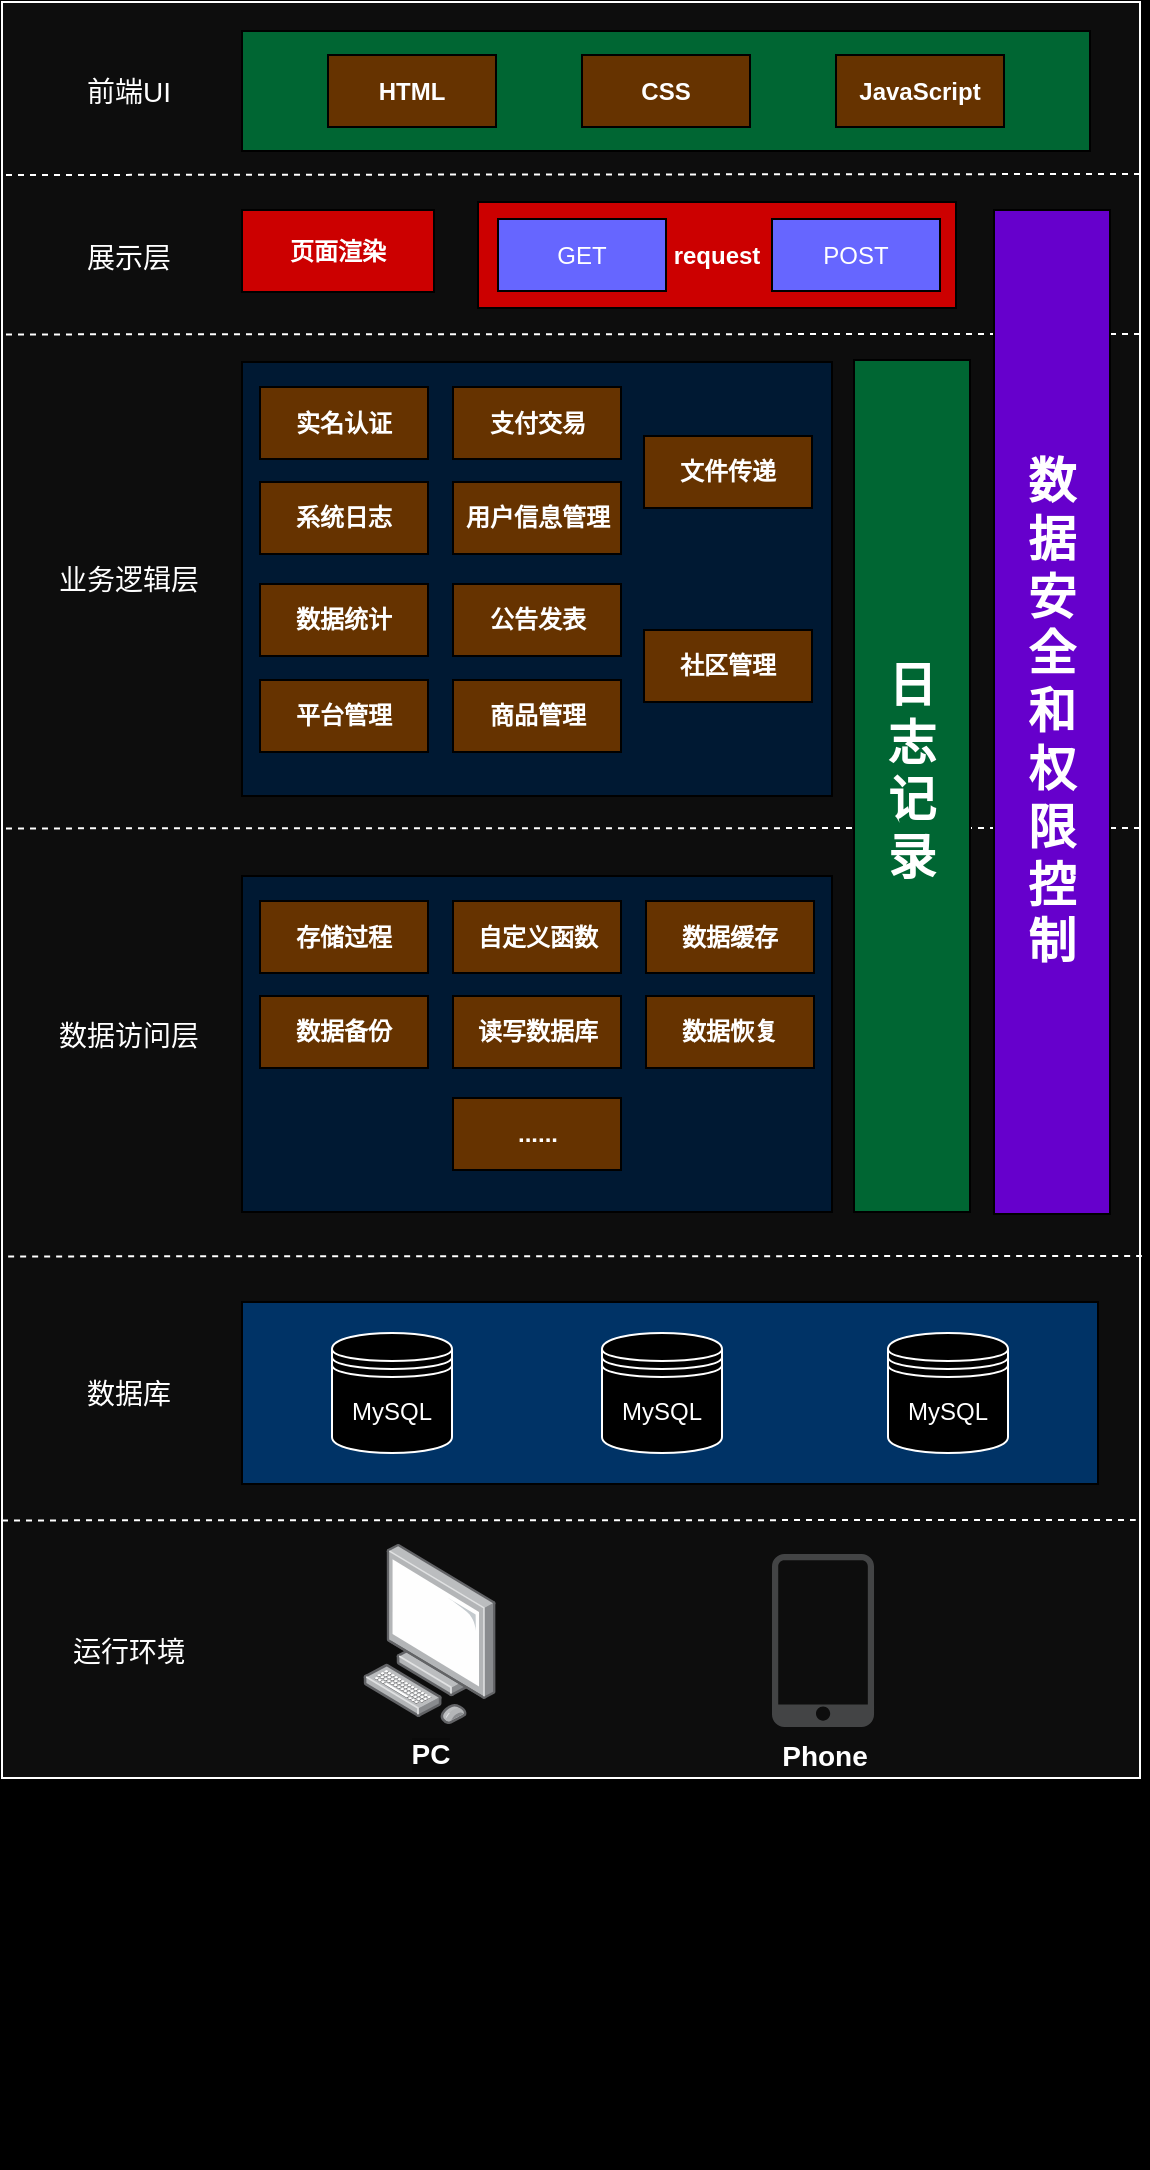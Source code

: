 <mxfile version="25.0.3">
  <diagram name="第 1 页" id="CheH9E8zUCwxqFKvRqXZ">
    <mxGraphModel dx="1427" dy="1304" grid="0" gridSize="10" guides="1" tooltips="1" connect="1" arrows="1" fold="1" page="0" pageScale="1" pageWidth="827" pageHeight="1169" background="#000000" math="0" shadow="0">
      <root>
        <mxCell id="0" />
        <mxCell id="1" parent="0" />
        <mxCell id="E_07Jg-ADx8JuT9kjUOj-2" value="" style="rounded=0;whiteSpace=wrap;html=1;fillColor=#0D0D0D;strokeColor=#FFFFFF;" parent="1" vertex="1">
          <mxGeometry x="144" y="-42" width="569" height="888" as="geometry" />
        </mxCell>
        <mxCell id="E_07Jg-ADx8JuT9kjUOj-3" value="" style="endArrow=none;dashed=1;html=1;rounded=0;exitX=0.001;exitY=0.152;exitDx=0;exitDy=0;exitPerimeter=0;strokeColor=#FFFFFF;" parent="1" edge="1">
          <mxGeometry width="50" height="50" relative="1" as="geometry">
            <mxPoint x="145.999" y="44.488" as="sourcePoint" />
            <mxPoint x="715.43" y="44" as="targetPoint" />
            <Array as="points" />
          </mxGeometry>
        </mxCell>
        <mxCell id="E_07Jg-ADx8JuT9kjUOj-5" value="" style="endArrow=none;dashed=1;html=1;rounded=0;exitX=0.002;exitY=0.3;exitDx=0;exitDy=0;exitPerimeter=0;strokeColor=#FFFFFF;" parent="1" edge="1">
          <mxGeometry width="50" height="50" relative="1" as="geometry">
            <mxPoint x="145.998" y="124.2" as="sourcePoint" />
            <mxPoint x="712.86" y="124" as="targetPoint" />
          </mxGeometry>
        </mxCell>
        <mxCell id="E_07Jg-ADx8JuT9kjUOj-8" value="前端UI" style="text;html=1;align=center;verticalAlign=middle;resizable=0;points=[];autosize=1;strokeColor=none;fillColor=none;fontColor=#FFFFFF;fontSize=14;" parent="1" vertex="1">
          <mxGeometry x="177" y="-12" width="60" height="29" as="geometry" />
        </mxCell>
        <mxCell id="E_07Jg-ADx8JuT9kjUOj-9" value="" style="rounded=0;whiteSpace=wrap;html=1;fillColor=#006633;" parent="1" vertex="1">
          <mxGeometry x="264" y="-27.5" width="424" height="60" as="geometry" />
        </mxCell>
        <mxCell id="E_07Jg-ADx8JuT9kjUOj-10" value="&lt;font color=&quot;#ffffff&quot;&gt;HTML&lt;/font&gt;" style="rounded=0;whiteSpace=wrap;html=1;fillStyle=auto;fillColor=#663300;fontStyle=1" parent="1" vertex="1">
          <mxGeometry x="307" y="-15.5" width="84" height="36" as="geometry" />
        </mxCell>
        <mxCell id="KxqHd2asEXf90MhezM4M-1" value="&lt;font color=&quot;#ffffff&quot;&gt;CSS&lt;span style=&quot;font-family: monospace; font-size: 0px; text-align: start; text-wrap-mode: nowrap;&quot;&gt;%3CmxGraphModel%3E%3Croot%3E%3CmxCell%20id%3D%220%22%2F%3E%3CmxCell%20id%3D%221%22%20parent%3D%220%22%2F%3E%3CmxCell%20id%3D%222%22%20value%3D%22HTML%22%20style%3D%22rounded%3D0%3BwhiteSpace%3Dwrap%3Bhtml%3D1%3BfillStyle%3Dauto%3BfillColor%3D%23663300%3B%22%20vertex%3D%221%22%20parent%3D%221%22%3E%3CmxGeometry%20x%3D%22300%22%20y%3D%22-15.5%22%20width%3D%2284%22%20height%3D%2236%22%20as%3D%22geometry%22%2F%3E%3C%2FmxCell%3E%3C%2Froot%3E%3C%2FmxGraphModel%3E&lt;/span&gt;&lt;/font&gt;" style="rounded=0;whiteSpace=wrap;html=1;fillStyle=auto;fillColor=#663300;fontStyle=1" vertex="1" parent="1">
          <mxGeometry x="434" y="-15.5" width="84" height="36" as="geometry" />
        </mxCell>
        <mxCell id="KxqHd2asEXf90MhezM4M-2" value="&lt;font color=&quot;#ffffff&quot;&gt;JavaScript&lt;/font&gt;" style="rounded=0;whiteSpace=wrap;html=1;fillStyle=auto;fillColor=#663300;fontStyle=1" vertex="1" parent="1">
          <mxGeometry x="561" y="-15.5" width="84" height="36" as="geometry" />
        </mxCell>
        <mxCell id="KxqHd2asEXf90MhezM4M-3" value="展示层" style="text;html=1;align=center;verticalAlign=middle;resizable=0;points=[];autosize=1;strokeColor=none;fillColor=none;fontColor=#FFFFFF;fontSize=14;" vertex="1" parent="1">
          <mxGeometry x="177" y="71" width="60" height="29" as="geometry" />
        </mxCell>
        <mxCell id="KxqHd2asEXf90MhezM4M-4" value="&lt;font color=&quot;#ffffff&quot;&gt;页面渲染&lt;/font&gt;" style="rounded=0;whiteSpace=wrap;html=1;fillStyle=auto;fillColor=#CC0000;fontStyle=1" vertex="1" parent="1">
          <mxGeometry x="264" y="62" width="96" height="41" as="geometry" />
        </mxCell>
        <mxCell id="KxqHd2asEXf90MhezM4M-11" value="" style="endArrow=none;dashed=1;html=1;rounded=0;exitX=0.002;exitY=0.3;exitDx=0;exitDy=0;exitPerimeter=0;strokeColor=#FFFFFF;" edge="1" parent="1">
          <mxGeometry width="50" height="50" relative="1" as="geometry">
            <mxPoint x="145.998" y="371.2" as="sourcePoint" />
            <mxPoint x="712.86" y="371" as="targetPoint" />
          </mxGeometry>
        </mxCell>
        <mxCell id="KxqHd2asEXf90MhezM4M-10" value="" style="group;fontColor=#FFFFFF;" vertex="1" connectable="0" parent="1">
          <mxGeometry x="382" y="58" width="333" height="590" as="geometry" />
        </mxCell>
        <mxCell id="KxqHd2asEXf90MhezM4M-5" value="&lt;font color=&quot;#ffffff&quot;&gt;&lt;b&gt;request&lt;/b&gt;&lt;/font&gt;" style="rounded=0;whiteSpace=wrap;html=1;fillStyle=auto;fillColor=#CC0000;" vertex="1" parent="KxqHd2asEXf90MhezM4M-10">
          <mxGeometry width="239" height="53" as="geometry" />
        </mxCell>
        <mxCell id="KxqHd2asEXf90MhezM4M-7" value="&lt;font color=&quot;#ffffff&quot;&gt;GET&lt;/font&gt;" style="rounded=0;whiteSpace=wrap;html=1;fillStyle=auto;fillColor=#6666FF;" vertex="1" parent="KxqHd2asEXf90MhezM4M-10">
          <mxGeometry x="10" y="8.5" width="84" height="36" as="geometry" />
        </mxCell>
        <mxCell id="KxqHd2asEXf90MhezM4M-9" value="&lt;font color=&quot;#ffffff&quot;&gt;POST&lt;/font&gt;" style="rounded=0;whiteSpace=wrap;html=1;fillStyle=auto;fillColor=#6666FF;" vertex="1" parent="KxqHd2asEXf90MhezM4M-10">
          <mxGeometry x="147" y="8.5" width="84" height="36" as="geometry" />
        </mxCell>
        <mxCell id="KxqHd2asEXf90MhezM4M-56" value="&lt;font color=&quot;#ffffff&quot; style=&quot;font-size: 24px;&quot;&gt;&lt;b&gt;日&lt;/b&gt;&lt;/font&gt;&lt;div&gt;&lt;font color=&quot;#ffffff&quot; style=&quot;font-size: 24px;&quot;&gt;&lt;b&gt;志&lt;/b&gt;&lt;/font&gt;&lt;/div&gt;&lt;div&gt;&lt;font color=&quot;#ffffff&quot; style=&quot;font-size: 24px;&quot;&gt;&lt;b&gt;记&lt;/b&gt;&lt;/font&gt;&lt;/div&gt;&lt;div&gt;&lt;font color=&quot;#ffffff&quot; style=&quot;font-size: 24px;&quot;&gt;&lt;b&gt;录&lt;br&gt;&lt;/b&gt;&lt;/font&gt;&lt;div&gt;&lt;br&gt;&lt;/div&gt;&lt;/div&gt;" style="rounded=0;whiteSpace=wrap;html=1;fillColor=#006633;" vertex="1" parent="KxqHd2asEXf90MhezM4M-10">
          <mxGeometry x="188" y="79" width="58" height="426" as="geometry" />
        </mxCell>
        <mxCell id="KxqHd2asEXf90MhezM4M-12" value="业务逻辑层" style="text;html=1;align=center;verticalAlign=middle;resizable=0;points=[];autosize=1;strokeColor=none;fillColor=none;fontColor=#FFFFFF;fontSize=14;" vertex="1" parent="1">
          <mxGeometry x="163" y="232" width="88" height="29" as="geometry" />
        </mxCell>
        <mxCell id="KxqHd2asEXf90MhezM4M-36" value="数据访问层" style="text;html=1;align=center;verticalAlign=middle;resizable=0;points=[];autosize=1;strokeColor=none;fillColor=none;fontColor=#FFFFFF;fontSize=14;" vertex="1" parent="1">
          <mxGeometry x="163" y="460.5" width="88" height="29" as="geometry" />
        </mxCell>
        <mxCell id="KxqHd2asEXf90MhezM4M-37" value="" style="endArrow=none;dashed=1;html=1;rounded=0;exitX=0.002;exitY=0.3;exitDx=0;exitDy=0;exitPerimeter=0;strokeColor=#FFFFFF;" edge="1" parent="1">
          <mxGeometry width="50" height="50" relative="1" as="geometry">
            <mxPoint x="147.068" y="585.2" as="sourcePoint" />
            <mxPoint x="713.93" y="585" as="targetPoint" />
          </mxGeometry>
        </mxCell>
        <mxCell id="KxqHd2asEXf90MhezM4M-38" value="数据库" style="text;html=1;align=center;verticalAlign=middle;resizable=0;points=[];autosize=1;strokeColor=none;fillColor=none;fontColor=#FFFFFF;fontSize=14;" vertex="1" parent="1">
          <mxGeometry x="177" y="639" width="60" height="29" as="geometry" />
        </mxCell>
        <mxCell id="KxqHd2asEXf90MhezM4M-44" value="" style="group" vertex="1" connectable="0" parent="1">
          <mxGeometry x="264" y="608" width="428" height="433" as="geometry" />
        </mxCell>
        <mxCell id="KxqHd2asEXf90MhezM4M-41" value="" style="rounded=0;whiteSpace=wrap;html=1;fillColor=#003366;" vertex="1" parent="KxqHd2asEXf90MhezM4M-44">
          <mxGeometry width="428" height="91" as="geometry" />
        </mxCell>
        <mxCell id="KxqHd2asEXf90MhezM4M-39" value="&lt;font color=&quot;#ffffff&quot;&gt;MySQL&lt;/font&gt;" style="shape=datastore;whiteSpace=wrap;html=1;fillColor=#000000;strokeColor=#FFFFFF;" vertex="1" parent="KxqHd2asEXf90MhezM4M-44">
          <mxGeometry x="45" y="15.5" width="60" height="60" as="geometry" />
        </mxCell>
        <mxCell id="KxqHd2asEXf90MhezM4M-42" value="&lt;font color=&quot;#ffffff&quot;&gt;MySQL&lt;/font&gt;" style="shape=datastore;whiteSpace=wrap;html=1;fillColor=#000000;strokeColor=#FFFFFF;" vertex="1" parent="KxqHd2asEXf90MhezM4M-44">
          <mxGeometry x="180" y="15.5" width="60" height="60" as="geometry" />
        </mxCell>
        <mxCell id="KxqHd2asEXf90MhezM4M-43" value="&lt;font color=&quot;#ffffff&quot;&gt;MySQL&lt;/font&gt;" style="shape=datastore;whiteSpace=wrap;html=1;fillColor=#000000;strokeColor=#FFFFFF;" vertex="1" parent="KxqHd2asEXf90MhezM4M-44">
          <mxGeometry x="323" y="15.5" width="60" height="60" as="geometry" />
        </mxCell>
        <mxCell id="KxqHd2asEXf90MhezM4M-54" value="&lt;font style=&quot;font-size: 14px;&quot; color=&quot;#ffffff&quot;&gt;&lt;b&gt;Phone&lt;/b&gt;&lt;/font&gt;" style="sketch=0;pointerEvents=1;shadow=0;dashed=0;html=1;strokeColor=none;fillColor=#434445;aspect=fixed;labelPosition=center;verticalLabelPosition=bottom;verticalAlign=top;align=center;outlineConnect=0;shape=mxgraph.vvd.phone;" vertex="1" parent="KxqHd2asEXf90MhezM4M-44">
          <mxGeometry x="265" y="126" width="51.02" height="86.47" as="geometry" />
        </mxCell>
        <mxCell id="KxqHd2asEXf90MhezM4M-46" value="" style="group" vertex="1" connectable="0" parent="1">
          <mxGeometry x="264" y="138" width="295" height="217" as="geometry" />
        </mxCell>
        <mxCell id="KxqHd2asEXf90MhezM4M-13" value="" style="rounded=0;whiteSpace=wrap;html=1;fillColor=#001933;" vertex="1" parent="KxqHd2asEXf90MhezM4M-46">
          <mxGeometry width="295" height="217" as="geometry" />
        </mxCell>
        <mxCell id="KxqHd2asEXf90MhezM4M-14" value="&lt;font color=&quot;#ffffff&quot;&gt;&lt;b&gt;实名认证&lt;/b&gt;&lt;/font&gt;" style="rounded=0;whiteSpace=wrap;html=1;fillStyle=auto;fillColor=#663300;" vertex="1" parent="KxqHd2asEXf90MhezM4M-46">
          <mxGeometry x="9" y="12.5" width="84" height="36" as="geometry" />
        </mxCell>
        <mxCell id="KxqHd2asEXf90MhezM4M-15" value="&lt;b&gt;&lt;font color=&quot;#ffffff&quot;&gt;系统日志&lt;/font&gt;&lt;/b&gt;" style="rounded=0;whiteSpace=wrap;html=1;fillStyle=auto;fillColor=#663300;" vertex="1" parent="KxqHd2asEXf90MhezM4M-46">
          <mxGeometry x="9" y="60" width="84" height="36" as="geometry" />
        </mxCell>
        <mxCell id="KxqHd2asEXf90MhezM4M-16" value="&lt;b&gt;&lt;font color=&quot;#ffffff&quot;&gt;数据统计&lt;/font&gt;&lt;/b&gt;" style="rounded=0;whiteSpace=wrap;html=1;fillStyle=auto;fillColor=#663300;" vertex="1" parent="KxqHd2asEXf90MhezM4M-46">
          <mxGeometry x="9" y="111" width="84" height="36" as="geometry" />
        </mxCell>
        <mxCell id="KxqHd2asEXf90MhezM4M-17" value="&lt;b&gt;&lt;font color=&quot;#ffffff&quot;&gt;支付交易&lt;/font&gt;&lt;/b&gt;" style="rounded=0;whiteSpace=wrap;html=1;fillStyle=auto;fillColor=#663300;" vertex="1" parent="KxqHd2asEXf90MhezM4M-46">
          <mxGeometry x="105.5" y="12.5" width="84" height="36" as="geometry" />
        </mxCell>
        <mxCell id="KxqHd2asEXf90MhezM4M-18" value="&lt;b&gt;&lt;font color=&quot;#ffffff&quot;&gt;用户信息管理&lt;/font&gt;&lt;/b&gt;" style="rounded=0;whiteSpace=wrap;html=1;fillStyle=auto;fillColor=#663300;" vertex="1" parent="KxqHd2asEXf90MhezM4M-46">
          <mxGeometry x="105.5" y="60" width="84" height="36" as="geometry" />
        </mxCell>
        <mxCell id="KxqHd2asEXf90MhezM4M-19" value="&lt;b&gt;&lt;font color=&quot;#ffffff&quot;&gt;公告发表&lt;/font&gt;&lt;/b&gt;" style="rounded=0;whiteSpace=wrap;html=1;fillStyle=auto;fillColor=#663300;" vertex="1" parent="KxqHd2asEXf90MhezM4M-46">
          <mxGeometry x="105.5" y="111" width="84" height="36" as="geometry" />
        </mxCell>
        <mxCell id="KxqHd2asEXf90MhezM4M-20" value="&lt;b&gt;&lt;font color=&quot;#ffffff&quot;&gt;平台管理&lt;/font&gt;&lt;/b&gt;" style="rounded=0;whiteSpace=wrap;html=1;fillStyle=auto;fillColor=#663300;" vertex="1" parent="KxqHd2asEXf90MhezM4M-46">
          <mxGeometry x="9" y="159" width="84" height="36" as="geometry" />
        </mxCell>
        <mxCell id="KxqHd2asEXf90MhezM4M-21" value="&lt;b&gt;&lt;font color=&quot;#ffffff&quot;&gt;商品管理&lt;/font&gt;&lt;/b&gt;" style="rounded=0;whiteSpace=wrap;html=1;fillStyle=auto;fillColor=#663300;" vertex="1" parent="KxqHd2asEXf90MhezM4M-46">
          <mxGeometry x="105.5" y="159" width="84" height="36" as="geometry" />
        </mxCell>
        <mxCell id="KxqHd2asEXf90MhezM4M-22" value="&lt;b&gt;&lt;font color=&quot;#ffffff&quot;&gt;文件传递&lt;/font&gt;&lt;/b&gt;" style="rounded=0;whiteSpace=wrap;html=1;fillStyle=auto;fillColor=#663300;" vertex="1" parent="KxqHd2asEXf90MhezM4M-46">
          <mxGeometry x="201" y="37" width="84" height="36" as="geometry" />
        </mxCell>
        <mxCell id="KxqHd2asEXf90MhezM4M-23" value="&lt;b&gt;&lt;font color=&quot;#ffffff&quot;&gt;社区管理&lt;/font&gt;&lt;/b&gt;" style="rounded=0;whiteSpace=wrap;html=1;fillStyle=auto;fillColor=#663300;" vertex="1" parent="KxqHd2asEXf90MhezM4M-46">
          <mxGeometry x="201" y="134" width="84" height="36" as="geometry" />
        </mxCell>
        <mxCell id="KxqHd2asEXf90MhezM4M-47" value="" style="group" vertex="1" connectable="0" parent="1">
          <mxGeometry x="264" y="395" width="295" height="168" as="geometry" />
        </mxCell>
        <mxCell id="KxqHd2asEXf90MhezM4M-25" value="" style="rounded=0;whiteSpace=wrap;html=1;fillColor=#001933;" vertex="1" parent="KxqHd2asEXf90MhezM4M-47">
          <mxGeometry width="295" height="168" as="geometry" />
        </mxCell>
        <mxCell id="KxqHd2asEXf90MhezM4M-26" value="&lt;b&gt;&lt;font color=&quot;#ffffff&quot;&gt;存储过程&lt;/font&gt;&lt;/b&gt;" style="rounded=0;whiteSpace=wrap;html=1;fillStyle=auto;fillColor=#663300;" vertex="1" parent="KxqHd2asEXf90MhezM4M-47">
          <mxGeometry x="9" y="12.5" width="84" height="36" as="geometry" />
        </mxCell>
        <mxCell id="KxqHd2asEXf90MhezM4M-27" value="&lt;b&gt;&lt;font color=&quot;#ffffff&quot;&gt;数据备份&lt;/font&gt;&lt;/b&gt;" style="rounded=0;whiteSpace=wrap;html=1;fillStyle=auto;fillColor=#663300;" vertex="1" parent="KxqHd2asEXf90MhezM4M-47">
          <mxGeometry x="9" y="60" width="84" height="36" as="geometry" />
        </mxCell>
        <mxCell id="KxqHd2asEXf90MhezM4M-28" value="&lt;b&gt;&lt;font color=&quot;#ffffff&quot;&gt;数据恢复&lt;/font&gt;&lt;/b&gt;" style="rounded=0;whiteSpace=wrap;html=1;fillStyle=auto;fillColor=#663300;" vertex="1" parent="KxqHd2asEXf90MhezM4M-47">
          <mxGeometry x="202" y="60" width="84" height="36" as="geometry" />
        </mxCell>
        <mxCell id="KxqHd2asEXf90MhezM4M-29" value="&lt;b&gt;&lt;font color=&quot;#ffffff&quot;&gt;自定义函数&lt;/font&gt;&lt;/b&gt;" style="rounded=0;whiteSpace=wrap;html=1;fillStyle=auto;fillColor=#663300;" vertex="1" parent="KxqHd2asEXf90MhezM4M-47">
          <mxGeometry x="105.5" y="12.5" width="84" height="36" as="geometry" />
        </mxCell>
        <mxCell id="KxqHd2asEXf90MhezM4M-30" value="&lt;b&gt;&lt;font color=&quot;#ffffff&quot;&gt;读写数据库&lt;/font&gt;&lt;/b&gt;" style="rounded=0;whiteSpace=wrap;html=1;fillStyle=auto;fillColor=#663300;" vertex="1" parent="KxqHd2asEXf90MhezM4M-47">
          <mxGeometry x="105.5" y="60" width="84" height="36" as="geometry" />
        </mxCell>
        <mxCell id="KxqHd2asEXf90MhezM4M-31" value="&lt;b&gt;&lt;font color=&quot;#ffffff&quot;&gt;......&lt;/font&gt;&lt;/b&gt;" style="rounded=0;whiteSpace=wrap;html=1;fillStyle=auto;fillColor=#663300;" vertex="1" parent="KxqHd2asEXf90MhezM4M-47">
          <mxGeometry x="105.5" y="111" width="84" height="36" as="geometry" />
        </mxCell>
        <mxCell id="KxqHd2asEXf90MhezM4M-32" value="&lt;b&gt;&lt;font color=&quot;#ffffff&quot;&gt;数据缓存&lt;/font&gt;&lt;/b&gt;" style="rounded=0;whiteSpace=wrap;html=1;fillStyle=auto;fillColor=#663300;" vertex="1" parent="KxqHd2asEXf90MhezM4M-47">
          <mxGeometry x="202" y="12.5" width="84" height="36" as="geometry" />
        </mxCell>
        <mxCell id="KxqHd2asEXf90MhezM4M-48" value="" style="endArrow=none;dashed=1;html=1;rounded=0;exitX=0.002;exitY=0.3;exitDx=0;exitDy=0;exitPerimeter=0;strokeColor=#FFFFFF;" edge="1" parent="1">
          <mxGeometry width="50" height="50" relative="1" as="geometry">
            <mxPoint x="143.998" y="717.2" as="sourcePoint" />
            <mxPoint x="710.86" y="717" as="targetPoint" />
          </mxGeometry>
        </mxCell>
        <mxCell id="KxqHd2asEXf90MhezM4M-49" value="运行环境" style="text;html=1;align=center;verticalAlign=middle;resizable=0;points=[];autosize=1;strokeColor=none;fillColor=none;fontColor=#FFFFFF;fontSize=14;" vertex="1" parent="1">
          <mxGeometry x="170" y="768" width="74" height="29" as="geometry" />
        </mxCell>
        <mxCell id="KxqHd2asEXf90MhezM4M-50" value="PC" style="image;points=[];aspect=fixed;html=1;align=center;shadow=0;dashed=0;image=img/lib/allied_telesis/computer_and_terminals/Personal_Computer.svg;labelBackgroundColor=#0A0A0A;fontColor=#FFFFFF;fontStyle=1;fontFamily=Helvetica;fontSize=14;" vertex="1" parent="1">
          <mxGeometry x="324.59" y="729" width="66.41" height="90" as="geometry" />
        </mxCell>
        <mxCell id="KxqHd2asEXf90MhezM4M-57" value="&lt;div&gt;&lt;div&gt;&lt;font color=&quot;#ffffff&quot;&gt;&lt;span style=&quot;font-size: 24px;&quot;&gt;&lt;b&gt;数&lt;/b&gt;&lt;/span&gt;&lt;/font&gt;&lt;/div&gt;&lt;div&gt;&lt;font color=&quot;#ffffff&quot;&gt;&lt;span style=&quot;font-size: 24px;&quot;&gt;&lt;b&gt;据&lt;/b&gt;&lt;/span&gt;&lt;/font&gt;&lt;/div&gt;&lt;div&gt;&lt;font color=&quot;#ffffff&quot;&gt;&lt;span style=&quot;font-size: 24px;&quot;&gt;&lt;b&gt;安&lt;/b&gt;&lt;/span&gt;&lt;/font&gt;&lt;/div&gt;&lt;div&gt;&lt;font color=&quot;#ffffff&quot;&gt;&lt;span style=&quot;font-size: 24px;&quot;&gt;&lt;b&gt;全&lt;/b&gt;&lt;/span&gt;&lt;/font&gt;&lt;/div&gt;&lt;div&gt;&lt;font color=&quot;#ffffff&quot;&gt;&lt;span style=&quot;font-size: 24px;&quot;&gt;&lt;b&gt;和&lt;/b&gt;&lt;/span&gt;&lt;/font&gt;&lt;/div&gt;&lt;div&gt;&lt;font color=&quot;#ffffff&quot;&gt;&lt;span style=&quot;font-size: 24px;&quot;&gt;&lt;b&gt;权&lt;/b&gt;&lt;/span&gt;&lt;/font&gt;&lt;/div&gt;&lt;div&gt;&lt;font color=&quot;#ffffff&quot;&gt;&lt;span style=&quot;font-size: 24px;&quot;&gt;&lt;b&gt;限&lt;/b&gt;&lt;/span&gt;&lt;/font&gt;&lt;/div&gt;&lt;div&gt;&lt;font color=&quot;#ffffff&quot;&gt;&lt;span style=&quot;font-size: 24px;&quot;&gt;&lt;b&gt;控&lt;/b&gt;&lt;/span&gt;&lt;/font&gt;&lt;/div&gt;&lt;div&gt;&lt;font color=&quot;#ffffff&quot;&gt;&lt;span style=&quot;font-size: 24px;&quot;&gt;&lt;b&gt;制&lt;/b&gt;&lt;/span&gt;&lt;/font&gt;&lt;/div&gt;&lt;/div&gt;" style="rounded=0;whiteSpace=wrap;html=1;fillColor=#6600CC;" vertex="1" parent="1">
          <mxGeometry x="640" y="62" width="58" height="502" as="geometry" />
        </mxCell>
      </root>
    </mxGraphModel>
  </diagram>
</mxfile>
